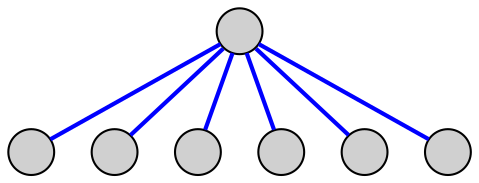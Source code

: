 graph star {

node[fontname="Helvetica",style=filled,fillcolor="#d0d0d0",label="", shape=circle, fixedsize=true, width=0.3, height=0.3]
edge[fontname="Helvetica",style=bold, color=blue];

c[pos="150,100!"];

i[pos="100,100!"];
t1[pos="125,50!"];
t2[pos="175,50!"];
b1[pos="125,150!"];
b2[pos="175,150!"];
d[pos="200,100!"];

c--i;
c--d;
c--t1;
c--t2;
c--b1;
c--b2;

}